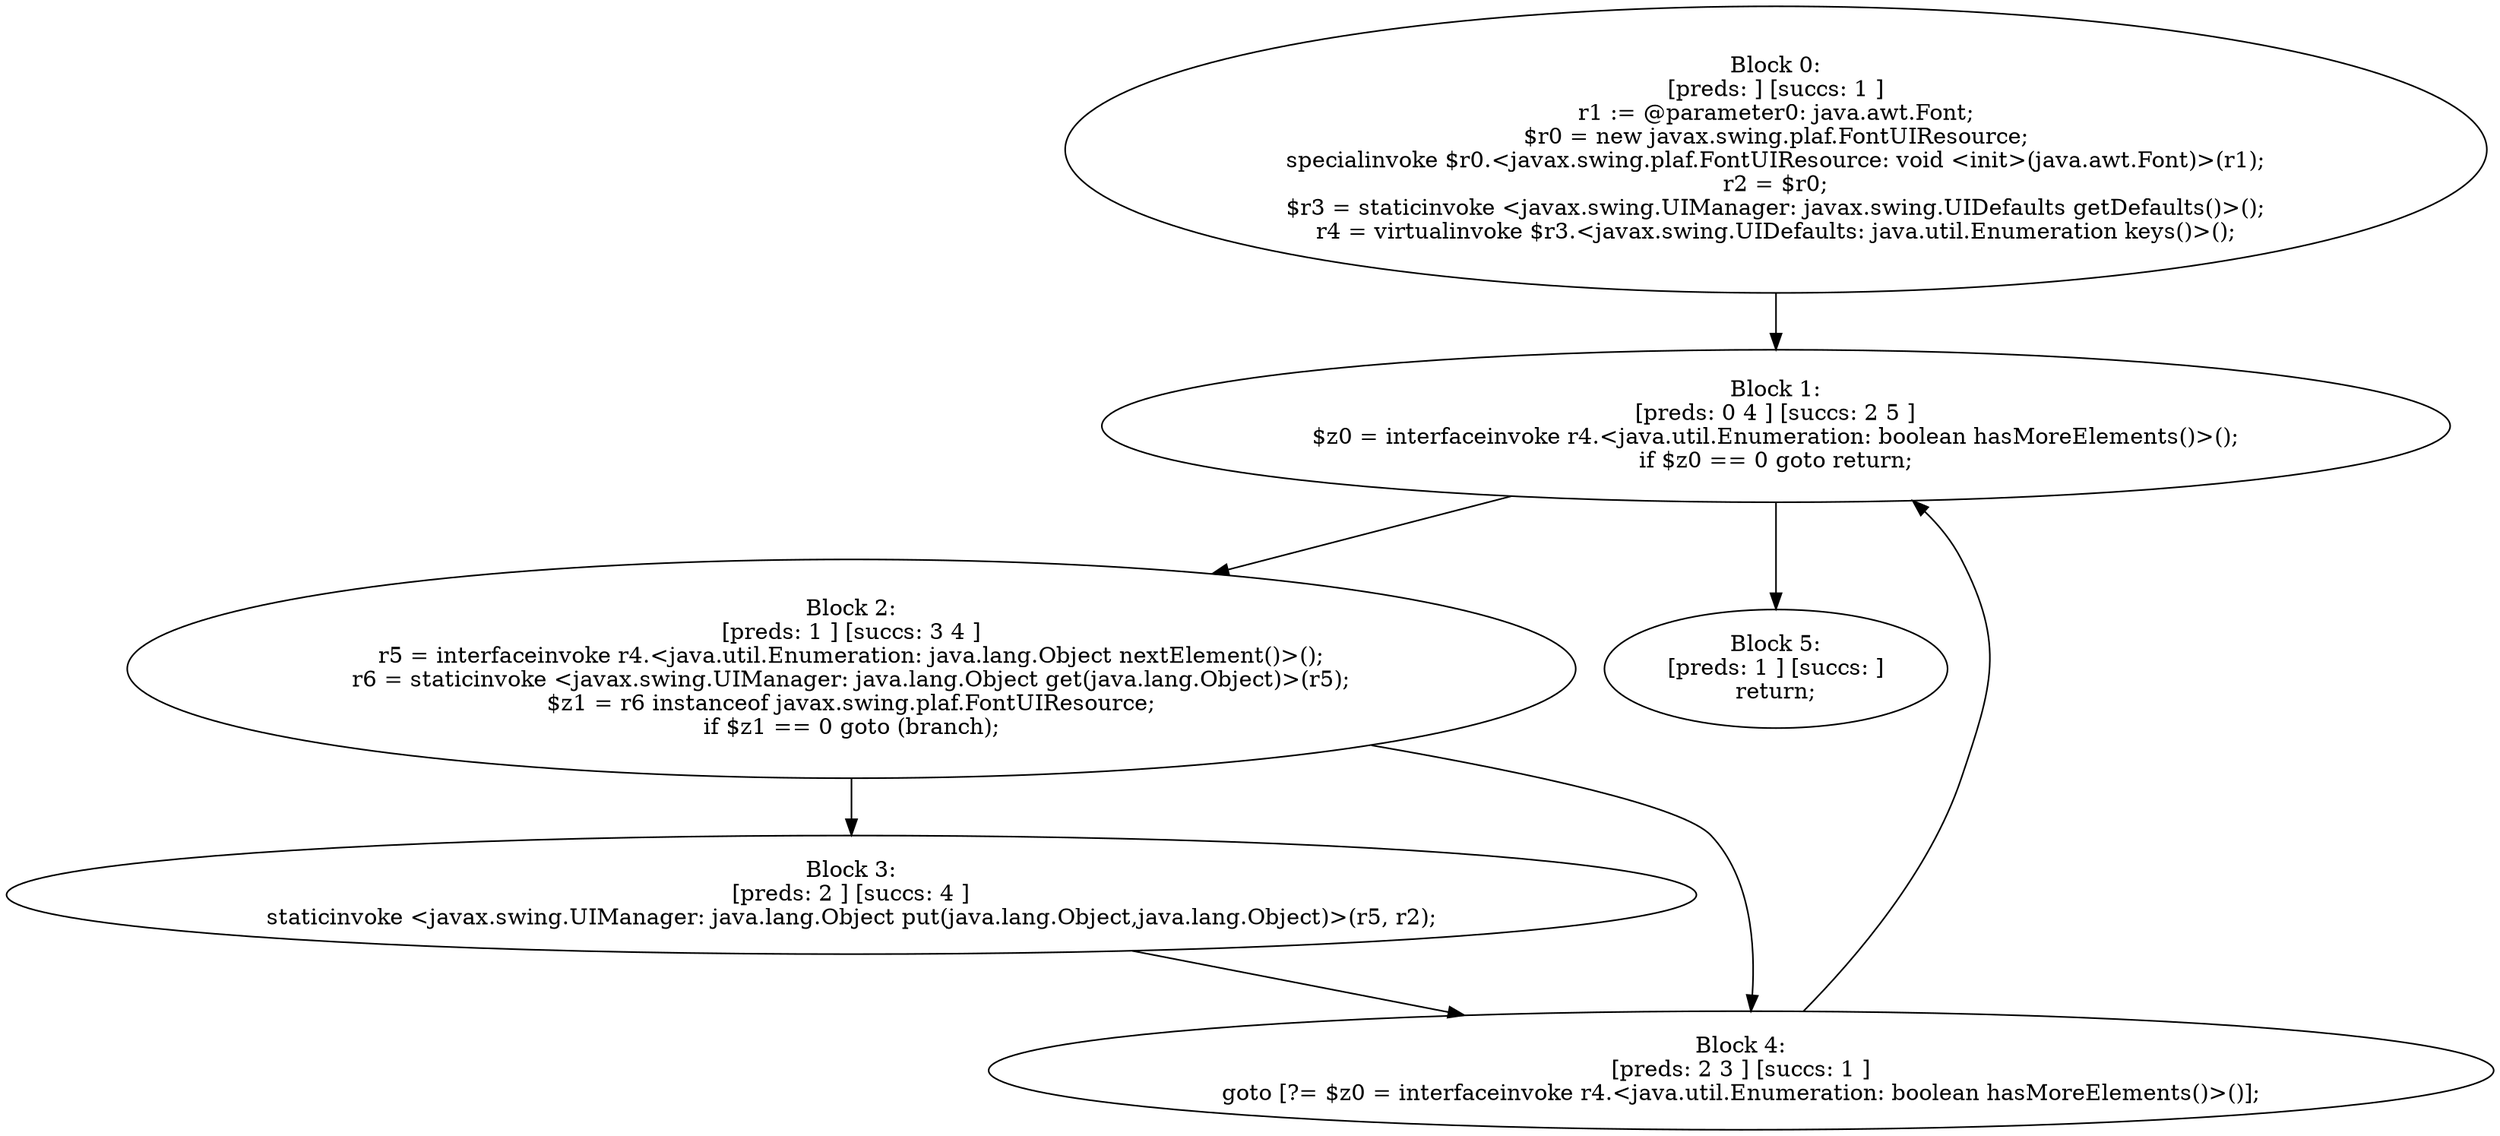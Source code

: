 digraph "unitGraph" {
    "Block 0:
[preds: ] [succs: 1 ]
r1 := @parameter0: java.awt.Font;
$r0 = new javax.swing.plaf.FontUIResource;
specialinvoke $r0.<javax.swing.plaf.FontUIResource: void <init>(java.awt.Font)>(r1);
r2 = $r0;
$r3 = staticinvoke <javax.swing.UIManager: javax.swing.UIDefaults getDefaults()>();
r4 = virtualinvoke $r3.<javax.swing.UIDefaults: java.util.Enumeration keys()>();
"
    "Block 1:
[preds: 0 4 ] [succs: 2 5 ]
$z0 = interfaceinvoke r4.<java.util.Enumeration: boolean hasMoreElements()>();
if $z0 == 0 goto return;
"
    "Block 2:
[preds: 1 ] [succs: 3 4 ]
r5 = interfaceinvoke r4.<java.util.Enumeration: java.lang.Object nextElement()>();
r6 = staticinvoke <javax.swing.UIManager: java.lang.Object get(java.lang.Object)>(r5);
$z1 = r6 instanceof javax.swing.plaf.FontUIResource;
if $z1 == 0 goto (branch);
"
    "Block 3:
[preds: 2 ] [succs: 4 ]
staticinvoke <javax.swing.UIManager: java.lang.Object put(java.lang.Object,java.lang.Object)>(r5, r2);
"
    "Block 4:
[preds: 2 3 ] [succs: 1 ]
goto [?= $z0 = interfaceinvoke r4.<java.util.Enumeration: boolean hasMoreElements()>()];
"
    "Block 5:
[preds: 1 ] [succs: ]
return;
"
    "Block 0:
[preds: ] [succs: 1 ]
r1 := @parameter0: java.awt.Font;
$r0 = new javax.swing.plaf.FontUIResource;
specialinvoke $r0.<javax.swing.plaf.FontUIResource: void <init>(java.awt.Font)>(r1);
r2 = $r0;
$r3 = staticinvoke <javax.swing.UIManager: javax.swing.UIDefaults getDefaults()>();
r4 = virtualinvoke $r3.<javax.swing.UIDefaults: java.util.Enumeration keys()>();
"->"Block 1:
[preds: 0 4 ] [succs: 2 5 ]
$z0 = interfaceinvoke r4.<java.util.Enumeration: boolean hasMoreElements()>();
if $z0 == 0 goto return;
";
    "Block 1:
[preds: 0 4 ] [succs: 2 5 ]
$z0 = interfaceinvoke r4.<java.util.Enumeration: boolean hasMoreElements()>();
if $z0 == 0 goto return;
"->"Block 2:
[preds: 1 ] [succs: 3 4 ]
r5 = interfaceinvoke r4.<java.util.Enumeration: java.lang.Object nextElement()>();
r6 = staticinvoke <javax.swing.UIManager: java.lang.Object get(java.lang.Object)>(r5);
$z1 = r6 instanceof javax.swing.plaf.FontUIResource;
if $z1 == 0 goto (branch);
";
    "Block 1:
[preds: 0 4 ] [succs: 2 5 ]
$z0 = interfaceinvoke r4.<java.util.Enumeration: boolean hasMoreElements()>();
if $z0 == 0 goto return;
"->"Block 5:
[preds: 1 ] [succs: ]
return;
";
    "Block 2:
[preds: 1 ] [succs: 3 4 ]
r5 = interfaceinvoke r4.<java.util.Enumeration: java.lang.Object nextElement()>();
r6 = staticinvoke <javax.swing.UIManager: java.lang.Object get(java.lang.Object)>(r5);
$z1 = r6 instanceof javax.swing.plaf.FontUIResource;
if $z1 == 0 goto (branch);
"->"Block 3:
[preds: 2 ] [succs: 4 ]
staticinvoke <javax.swing.UIManager: java.lang.Object put(java.lang.Object,java.lang.Object)>(r5, r2);
";
    "Block 2:
[preds: 1 ] [succs: 3 4 ]
r5 = interfaceinvoke r4.<java.util.Enumeration: java.lang.Object nextElement()>();
r6 = staticinvoke <javax.swing.UIManager: java.lang.Object get(java.lang.Object)>(r5);
$z1 = r6 instanceof javax.swing.plaf.FontUIResource;
if $z1 == 0 goto (branch);
"->"Block 4:
[preds: 2 3 ] [succs: 1 ]
goto [?= $z0 = interfaceinvoke r4.<java.util.Enumeration: boolean hasMoreElements()>()];
";
    "Block 3:
[preds: 2 ] [succs: 4 ]
staticinvoke <javax.swing.UIManager: java.lang.Object put(java.lang.Object,java.lang.Object)>(r5, r2);
"->"Block 4:
[preds: 2 3 ] [succs: 1 ]
goto [?= $z0 = interfaceinvoke r4.<java.util.Enumeration: boolean hasMoreElements()>()];
";
    "Block 4:
[preds: 2 3 ] [succs: 1 ]
goto [?= $z0 = interfaceinvoke r4.<java.util.Enumeration: boolean hasMoreElements()>()];
"->"Block 1:
[preds: 0 4 ] [succs: 2 5 ]
$z0 = interfaceinvoke r4.<java.util.Enumeration: boolean hasMoreElements()>();
if $z0 == 0 goto return;
";
}

